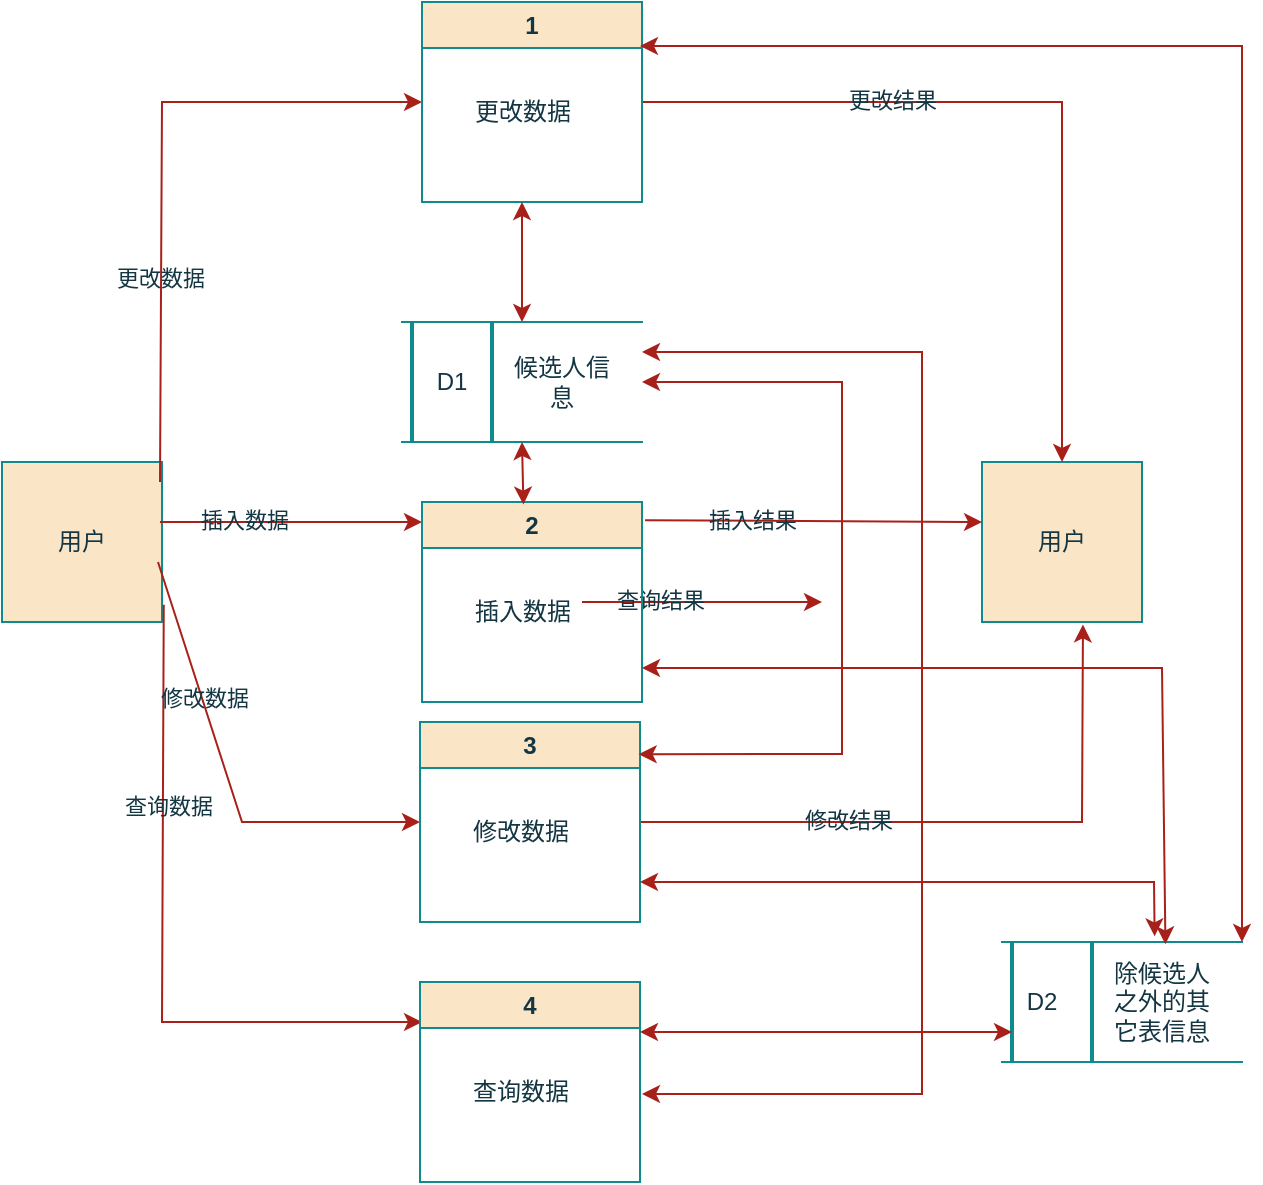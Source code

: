 <mxfile version="24.7.17">
  <diagram name="第 1 页" id="nZ5-uBTfV9x7cCiQZdKf">
    <mxGraphModel dx="1050" dy="1838" grid="1" gridSize="10" guides="1" tooltips="1" connect="1" arrows="1" fold="1" page="1" pageScale="1" pageWidth="827" pageHeight="1169" math="0" shadow="0">
      <root>
        <mxCell id="0" />
        <mxCell id="1" parent="0" />
        <mxCell id="Rs1URprR49V86va5iSoZ-1" value="用户" style="whiteSpace=wrap;html=1;aspect=fixed;labelBackgroundColor=none;fillColor=#FAE5C7;strokeColor=#0F8B8D;fontColor=#143642;" vertex="1" parent="1">
          <mxGeometry x="140" y="180" width="80" height="80" as="geometry" />
        </mxCell>
        <mxCell id="Rs1URprR49V86va5iSoZ-3" value="用户" style="whiteSpace=wrap;html=1;aspect=fixed;labelBackgroundColor=none;fillColor=#FAE5C7;strokeColor=#0F8B8D;fontColor=#143642;" vertex="1" parent="1">
          <mxGeometry x="630" y="180" width="80" height="80" as="geometry" />
        </mxCell>
        <mxCell id="Rs1URprR49V86va5iSoZ-4" value="" style="endArrow=classic;html=1;rounded=0;exitX=1.011;exitY=0.892;exitDx=0;exitDy=0;exitPerimeter=0;labelBackgroundColor=none;fontColor=default;strokeColor=#A8201A;" edge="1" parent="1" source="Rs1URprR49V86va5iSoZ-1">
          <mxGeometry width="50" height="50" relative="1" as="geometry">
            <mxPoint x="230" y="252" as="sourcePoint" />
            <mxPoint x="350" y="460" as="targetPoint" />
            <Array as="points">
              <mxPoint x="220" y="460" />
            </Array>
          </mxGeometry>
        </mxCell>
        <mxCell id="Rs1URprR49V86va5iSoZ-6" value="查询数据" style="edgeLabel;html=1;align=center;verticalAlign=middle;resizable=0;points=[];labelBackgroundColor=none;fontColor=#143642;" vertex="1" connectable="0" parent="Rs1URprR49V86va5iSoZ-4">
          <mxGeometry x="-0.406" y="2" relative="1" as="geometry">
            <mxPoint as="offset" />
          </mxGeometry>
        </mxCell>
        <mxCell id="Rs1URprR49V86va5iSoZ-5" value="" style="endArrow=classic;html=1;rounded=0;exitX=0.959;exitY=0.894;exitDx=0;exitDy=0;exitPerimeter=0;entryX=0;entryY=0.5;entryDx=0;entryDy=0;labelBackgroundColor=none;fontColor=default;strokeColor=#A8201A;" edge="1" parent="1" target="Rs1URprR49V86va5iSoZ-39">
          <mxGeometry width="50" height="50" relative="1" as="geometry">
            <mxPoint x="218" y="230" as="sourcePoint" />
            <mxPoint x="349" y="230" as="targetPoint" />
            <Array as="points">
              <mxPoint x="260" y="360" />
            </Array>
          </mxGeometry>
        </mxCell>
        <mxCell id="Rs1URprR49V86va5iSoZ-7" value="修改数据" style="edgeLabel;html=1;align=center;verticalAlign=middle;resizable=0;points=[];labelBackgroundColor=none;fontColor=#143642;" vertex="1" connectable="0" parent="Rs1URprR49V86va5iSoZ-5">
          <mxGeometry x="-0.362" y="1" relative="1" as="geometry">
            <mxPoint as="offset" />
          </mxGeometry>
        </mxCell>
        <mxCell id="Rs1URprR49V86va5iSoZ-8" value="" style="endArrow=classic;html=1;rounded=0;exitX=0.959;exitY=0.894;exitDx=0;exitDy=0;exitPerimeter=0;entryX=-0.031;entryY=0.894;entryDx=0;entryDy=0;entryPerimeter=0;labelBackgroundColor=none;fontColor=default;strokeColor=#A8201A;" edge="1" parent="1">
          <mxGeometry width="50" height="50" relative="1" as="geometry">
            <mxPoint x="219" y="210" as="sourcePoint" />
            <mxPoint x="350" y="210" as="targetPoint" />
          </mxGeometry>
        </mxCell>
        <mxCell id="Rs1URprR49V86va5iSoZ-9" value="插入数据" style="edgeLabel;html=1;align=center;verticalAlign=middle;resizable=0;points=[];labelBackgroundColor=none;fontColor=#143642;" vertex="1" connectable="0" parent="Rs1URprR49V86va5iSoZ-8">
          <mxGeometry x="-0.362" y="1" relative="1" as="geometry">
            <mxPoint as="offset" />
          </mxGeometry>
        </mxCell>
        <mxCell id="Rs1URprR49V86va5iSoZ-10" value="" style="endArrow=classic;html=1;rounded=0;exitX=0.959;exitY=0.894;exitDx=0;exitDy=0;exitPerimeter=0;labelBackgroundColor=none;fontColor=default;strokeColor=#A8201A;entryX=0;entryY=0.5;entryDx=0;entryDy=0;" edge="1" parent="1" target="Rs1URprR49V86va5iSoZ-24">
          <mxGeometry width="50" height="50" relative="1" as="geometry">
            <mxPoint x="219" y="190" as="sourcePoint" />
            <mxPoint x="340" y="60" as="targetPoint" />
            <Array as="points">
              <mxPoint x="220" />
            </Array>
          </mxGeometry>
        </mxCell>
        <mxCell id="Rs1URprR49V86va5iSoZ-11" value="更改数据" style="edgeLabel;html=1;align=center;verticalAlign=middle;resizable=0;points=[];labelBackgroundColor=none;fontColor=#143642;" vertex="1" connectable="0" parent="Rs1URprR49V86va5iSoZ-10">
          <mxGeometry x="-0.362" y="1" relative="1" as="geometry">
            <mxPoint as="offset" />
          </mxGeometry>
        </mxCell>
        <mxCell id="Rs1URprR49V86va5iSoZ-12" value="" style="endArrow=classic;html=1;rounded=0;exitX=1;exitY=0.5;exitDx=0;exitDy=0;labelBackgroundColor=none;fontColor=default;strokeColor=#A8201A;entryX=0.5;entryY=0;entryDx=0;entryDy=0;" edge="1" parent="1" source="Rs1URprR49V86va5iSoZ-24" target="Rs1URprR49V86va5iSoZ-3">
          <mxGeometry width="50" height="50" relative="1" as="geometry">
            <mxPoint x="430" y="190" as="sourcePoint" />
            <mxPoint x="550" y="190" as="targetPoint" />
            <Array as="points">
              <mxPoint x="670" />
            </Array>
          </mxGeometry>
        </mxCell>
        <mxCell id="Rs1URprR49V86va5iSoZ-13" value="更改结果" style="edgeLabel;html=1;align=center;verticalAlign=middle;resizable=0;points=[];labelBackgroundColor=none;fontColor=#143642;" vertex="1" connectable="0" parent="Rs1URprR49V86va5iSoZ-12">
          <mxGeometry x="-0.362" y="1" relative="1" as="geometry">
            <mxPoint as="offset" />
          </mxGeometry>
        </mxCell>
        <mxCell id="Rs1URprR49V86va5iSoZ-15" value="" style="endArrow=classic;html=1;rounded=0;exitX=1.014;exitY=0.091;exitDx=0;exitDy=0;exitPerimeter=0;labelBackgroundColor=none;fontColor=default;strokeColor=#A8201A;" edge="1" parent="1" source="Rs1URprR49V86va5iSoZ-36">
          <mxGeometry width="50" height="50" relative="1" as="geometry">
            <mxPoint x="510" y="210" as="sourcePoint" />
            <mxPoint x="630" y="210" as="targetPoint" />
          </mxGeometry>
        </mxCell>
        <mxCell id="Rs1URprR49V86va5iSoZ-16" value="插入结果" style="edgeLabel;html=1;align=center;verticalAlign=middle;resizable=0;points=[];labelBackgroundColor=none;fontColor=#143642;" vertex="1" connectable="0" parent="Rs1URprR49V86va5iSoZ-15">
          <mxGeometry x="-0.362" y="1" relative="1" as="geometry">
            <mxPoint as="offset" />
          </mxGeometry>
        </mxCell>
        <mxCell id="Rs1URprR49V86va5iSoZ-17" value="" style="endArrow=classic;html=1;rounded=0;exitX=1;exitY=0.5;exitDx=0;exitDy=0;labelBackgroundColor=none;fontColor=default;strokeColor=#A8201A;entryX=0.631;entryY=1.015;entryDx=0;entryDy=0;entryPerimeter=0;" edge="1" parent="1" source="Rs1URprR49V86va5iSoZ-39" target="Rs1URprR49V86va5iSoZ-3">
          <mxGeometry width="50" height="50" relative="1" as="geometry">
            <mxPoint x="520" y="359.71" as="sourcePoint" />
            <mxPoint x="680" y="360" as="targetPoint" />
            <Array as="points">
              <mxPoint x="680" y="360" />
            </Array>
          </mxGeometry>
        </mxCell>
        <mxCell id="Rs1URprR49V86va5iSoZ-18" value="修改结果" style="edgeLabel;html=1;align=center;verticalAlign=middle;resizable=0;points=[];labelBackgroundColor=none;fontColor=#143642;" vertex="1" connectable="0" parent="Rs1URprR49V86va5iSoZ-17">
          <mxGeometry x="-0.362" y="1" relative="1" as="geometry">
            <mxPoint x="2" as="offset" />
          </mxGeometry>
        </mxCell>
        <mxCell id="Rs1URprR49V86va5iSoZ-19" value="" style="endArrow=classic;html=1;rounded=0;exitX=0.959;exitY=0.894;exitDx=0;exitDy=0;exitPerimeter=0;labelBackgroundColor=none;fontColor=default;strokeColor=#A8201A;" edge="1" parent="1">
          <mxGeometry width="50" height="50" relative="1" as="geometry">
            <mxPoint x="430" y="250" as="sourcePoint" />
            <mxPoint x="550" y="250" as="targetPoint" />
          </mxGeometry>
        </mxCell>
        <mxCell id="Rs1URprR49V86va5iSoZ-20" value="查询结果" style="edgeLabel;html=1;align=center;verticalAlign=middle;resizable=0;points=[];labelBackgroundColor=none;fontColor=#143642;" vertex="1" connectable="0" parent="Rs1URprR49V86va5iSoZ-19">
          <mxGeometry x="-0.362" y="1" relative="1" as="geometry">
            <mxPoint as="offset" />
          </mxGeometry>
        </mxCell>
        <mxCell id="Rs1URprR49V86va5iSoZ-24" value="1" style="swimlane;whiteSpace=wrap;html=1;strokeColor=#0F8B8D;fontColor=#143642;fillColor=#FAE5C7;" vertex="1" parent="1">
          <mxGeometry x="350" y="-50" width="110" height="100" as="geometry" />
        </mxCell>
        <mxCell id="Rs1URprR49V86va5iSoZ-25" value="更改数据" style="text;html=1;align=center;verticalAlign=middle;resizable=0;points=[];autosize=1;strokeColor=none;fillColor=none;fontColor=#143642;" vertex="1" parent="Rs1URprR49V86va5iSoZ-24">
          <mxGeometry x="15" y="40" width="70" height="30" as="geometry" />
        </mxCell>
        <mxCell id="Rs1URprR49V86va5iSoZ-28" value="" style="shape=partialRectangle;whiteSpace=wrap;html=1;left=0;right=0;fillColor=none;strokeColor=#0F8B8D;fontColor=#143642;" vertex="1" parent="1">
          <mxGeometry x="340" y="110" width="120" height="60" as="geometry" />
        </mxCell>
        <mxCell id="Rs1URprR49V86va5iSoZ-29" value="" style="line;strokeWidth=2;direction=south;html=1;strokeColor=#0F8B8D;fontColor=#143642;fillColor=#FAE5C7;" vertex="1" parent="1">
          <mxGeometry x="380" y="110" width="10" height="60" as="geometry" />
        </mxCell>
        <mxCell id="Rs1URprR49V86va5iSoZ-30" value="" style="line;strokeWidth=2;direction=south;html=1;strokeColor=#0F8B8D;fontColor=#143642;fillColor=#FAE5C7;" vertex="1" parent="1">
          <mxGeometry x="340" y="110" width="10" height="60" as="geometry" />
        </mxCell>
        <mxCell id="Rs1URprR49V86va5iSoZ-33" value="D1" style="text;html=1;align=center;verticalAlign=middle;whiteSpace=wrap;rounded=0;fontColor=#143642;" vertex="1" parent="1">
          <mxGeometry x="350" y="125" width="30" height="30" as="geometry" />
        </mxCell>
        <mxCell id="Rs1URprR49V86va5iSoZ-34" value="候选人信息" style="text;html=1;align=center;verticalAlign=middle;whiteSpace=wrap;rounded=0;fontColor=#143642;" vertex="1" parent="1">
          <mxGeometry x="390" y="125" width="60" height="30" as="geometry" />
        </mxCell>
        <mxCell id="Rs1URprR49V86va5iSoZ-35" value="" style="endArrow=classic;startArrow=classic;html=1;rounded=0;strokeColor=#A8201A;fontColor=#143642;fillColor=#FAE5C7;" edge="1" parent="1">
          <mxGeometry width="50" height="50" relative="1" as="geometry">
            <mxPoint x="400" y="110" as="sourcePoint" />
            <mxPoint x="400" y="50" as="targetPoint" />
          </mxGeometry>
        </mxCell>
        <mxCell id="Rs1URprR49V86va5iSoZ-36" value="2" style="swimlane;whiteSpace=wrap;html=1;strokeColor=#0F8B8D;fontColor=#143642;fillColor=#FAE5C7;startSize=23;" vertex="1" parent="1">
          <mxGeometry x="350" y="200" width="110" height="100" as="geometry" />
        </mxCell>
        <mxCell id="Rs1URprR49V86va5iSoZ-37" value="插入数据" style="text;html=1;align=center;verticalAlign=middle;resizable=0;points=[];autosize=1;strokeColor=none;fillColor=none;fontColor=#143642;" vertex="1" parent="Rs1URprR49V86va5iSoZ-36">
          <mxGeometry x="15" y="40" width="70" height="30" as="geometry" />
        </mxCell>
        <mxCell id="Rs1URprR49V86va5iSoZ-38" value="" style="endArrow=classic;startArrow=classic;html=1;rounded=0;strokeColor=#A8201A;fontColor=#143642;fillColor=#FAE5C7;exitX=0.461;exitY=0.013;exitDx=0;exitDy=0;exitPerimeter=0;entryX=0.5;entryY=1;entryDx=0;entryDy=0;" edge="1" parent="1" source="Rs1URprR49V86va5iSoZ-36" target="Rs1URprR49V86va5iSoZ-28">
          <mxGeometry width="50" height="50" relative="1" as="geometry">
            <mxPoint x="410" y="120" as="sourcePoint" />
            <mxPoint x="410" y="60" as="targetPoint" />
          </mxGeometry>
        </mxCell>
        <mxCell id="Rs1URprR49V86va5iSoZ-39" value="3" style="swimlane;whiteSpace=wrap;html=1;strokeColor=#0F8B8D;fontColor=#143642;fillColor=#FAE5C7;startSize=23;" vertex="1" parent="1">
          <mxGeometry x="349" y="310" width="110" height="100" as="geometry" />
        </mxCell>
        <mxCell id="Rs1URprR49V86va5iSoZ-40" value="修改数据" style="text;html=1;align=center;verticalAlign=middle;resizable=0;points=[];autosize=1;strokeColor=none;fillColor=none;fontColor=#143642;" vertex="1" parent="Rs1URprR49V86va5iSoZ-39">
          <mxGeometry x="15" y="40" width="70" height="30" as="geometry" />
        </mxCell>
        <mxCell id="Rs1URprR49V86va5iSoZ-41" value="" style="endArrow=classic;startArrow=classic;html=1;rounded=0;strokeColor=#A8201A;fontColor=#143642;fillColor=#FAE5C7;exitX=0.994;exitY=0.161;exitDx=0;exitDy=0;exitPerimeter=0;entryX=1;entryY=0.5;entryDx=0;entryDy=0;" edge="1" parent="1" source="Rs1URprR49V86va5iSoZ-39" target="Rs1URprR49V86va5iSoZ-28">
          <mxGeometry width="50" height="50" relative="1" as="geometry">
            <mxPoint x="400" y="300" as="sourcePoint" />
            <mxPoint x="560" y="130" as="targetPoint" />
            <Array as="points">
              <mxPoint x="560" y="326" />
              <mxPoint x="560" y="140" />
            </Array>
          </mxGeometry>
        </mxCell>
        <mxCell id="Rs1URprR49V86va5iSoZ-43" value="4" style="swimlane;whiteSpace=wrap;html=1;strokeColor=#0F8B8D;fontColor=#143642;fillColor=#FAE5C7;startSize=23;" vertex="1" parent="1">
          <mxGeometry x="349" y="440" width="110" height="100" as="geometry" />
        </mxCell>
        <mxCell id="Rs1URprR49V86va5iSoZ-44" value="查询数据" style="text;html=1;align=center;verticalAlign=middle;resizable=0;points=[];autosize=1;strokeColor=none;fillColor=none;fontColor=#143642;" vertex="1" parent="Rs1URprR49V86va5iSoZ-43">
          <mxGeometry x="15" y="40" width="70" height="30" as="geometry" />
        </mxCell>
        <mxCell id="Rs1URprR49V86va5iSoZ-45" value="" style="endArrow=classic;startArrow=classic;html=1;rounded=0;strokeColor=#A8201A;fontColor=#143642;fillColor=#FAE5C7;exitX=0.994;exitY=0.161;exitDx=0;exitDy=0;exitPerimeter=0;entryX=1;entryY=0.25;entryDx=0;entryDy=0;" edge="1" parent="1" target="Rs1URprR49V86va5iSoZ-28">
          <mxGeometry width="50" height="50" relative="1" as="geometry">
            <mxPoint x="460" y="496" as="sourcePoint" />
            <mxPoint x="462" y="310" as="targetPoint" />
            <Array as="points">
              <mxPoint x="600" y="496" />
              <mxPoint x="600" y="125" />
            </Array>
          </mxGeometry>
        </mxCell>
        <mxCell id="Rs1URprR49V86va5iSoZ-46" value="" style="shape=partialRectangle;whiteSpace=wrap;html=1;left=0;right=0;fillColor=none;strokeColor=#0F8B8D;fontColor=#143642;" vertex="1" parent="1">
          <mxGeometry x="640" y="420" width="120" height="60" as="geometry" />
        </mxCell>
        <mxCell id="Rs1URprR49V86va5iSoZ-47" value="" style="line;strokeWidth=2;direction=south;html=1;strokeColor=#0F8B8D;fontColor=#143642;fillColor=#FAE5C7;" vertex="1" parent="1">
          <mxGeometry x="680" y="420" width="10" height="60" as="geometry" />
        </mxCell>
        <mxCell id="Rs1URprR49V86va5iSoZ-48" value="" style="line;strokeWidth=2;direction=south;html=1;strokeColor=#0F8B8D;fontColor=#143642;fillColor=#FAE5C7;" vertex="1" parent="1">
          <mxGeometry x="640" y="420" width="10" height="60" as="geometry" />
        </mxCell>
        <mxCell id="Rs1URprR49V86va5iSoZ-50" value="D2" style="text;html=1;align=center;verticalAlign=middle;whiteSpace=wrap;rounded=0;fontColor=#143642;" vertex="1" parent="1">
          <mxGeometry x="630" y="435" width="60" height="30" as="geometry" />
        </mxCell>
        <mxCell id="Rs1URprR49V86va5iSoZ-51" value="除候选人之外的其它表信息" style="text;html=1;align=center;verticalAlign=middle;whiteSpace=wrap;rounded=0;fontColor=#143642;" vertex="1" parent="1">
          <mxGeometry x="690" y="435" width="60" height="30" as="geometry" />
        </mxCell>
        <mxCell id="Rs1URprR49V86va5iSoZ-52" value="" style="endArrow=classic;startArrow=classic;html=1;rounded=0;strokeColor=#A8201A;fontColor=#143642;fillColor=#FAE5C7;entryX=0.25;entryY=1;entryDx=0;entryDy=0;" edge="1" parent="1" target="Rs1URprR49V86va5iSoZ-50">
          <mxGeometry width="50" height="50" relative="1" as="geometry">
            <mxPoint x="459" y="465" as="sourcePoint" />
            <mxPoint x="509" y="415" as="targetPoint" />
          </mxGeometry>
        </mxCell>
        <mxCell id="Rs1URprR49V86va5iSoZ-53" value="" style="endArrow=classic;startArrow=classic;html=1;rounded=0;strokeColor=#A8201A;fontColor=#143642;fillColor=#FAE5C7;entryX=0.636;entryY=-0.047;entryDx=0;entryDy=0;entryPerimeter=0;" edge="1" parent="1" target="Rs1URprR49V86va5iSoZ-46">
          <mxGeometry width="50" height="50" relative="1" as="geometry">
            <mxPoint x="459" y="390" as="sourcePoint" />
            <mxPoint x="710" y="390" as="targetPoint" />
            <Array as="points">
              <mxPoint x="716" y="390" />
            </Array>
          </mxGeometry>
        </mxCell>
        <mxCell id="Rs1URprR49V86va5iSoZ-54" value="" style="endArrow=classic;startArrow=classic;html=1;rounded=0;strokeColor=#A8201A;fontColor=#143642;fillColor=#FAE5C7;entryX=0.681;entryY=0.019;entryDx=0;entryDy=0;entryPerimeter=0;" edge="1" parent="1" target="Rs1URprR49V86va5iSoZ-46">
          <mxGeometry width="50" height="50" relative="1" as="geometry">
            <mxPoint x="460" y="283" as="sourcePoint" />
            <mxPoint x="717" y="310" as="targetPoint" />
            <Array as="points">
              <mxPoint x="581" y="283" />
              <mxPoint x="720" y="283" />
            </Array>
          </mxGeometry>
        </mxCell>
        <mxCell id="Rs1URprR49V86va5iSoZ-55" value="" style="endArrow=classic;startArrow=classic;html=1;rounded=0;strokeColor=#A8201A;fontColor=#143642;fillColor=#FAE5C7;entryX=1;entryY=0;entryDx=0;entryDy=0;" edge="1" parent="1" target="Rs1URprR49V86va5iSoZ-46">
          <mxGeometry width="50" height="50" relative="1" as="geometry">
            <mxPoint x="459" y="-28" as="sourcePoint" />
            <mxPoint x="721" y="110" as="targetPoint" />
            <Array as="points">
              <mxPoint x="580" y="-28" />
              <mxPoint x="760" y="-28" />
            </Array>
          </mxGeometry>
        </mxCell>
      </root>
    </mxGraphModel>
  </diagram>
</mxfile>
